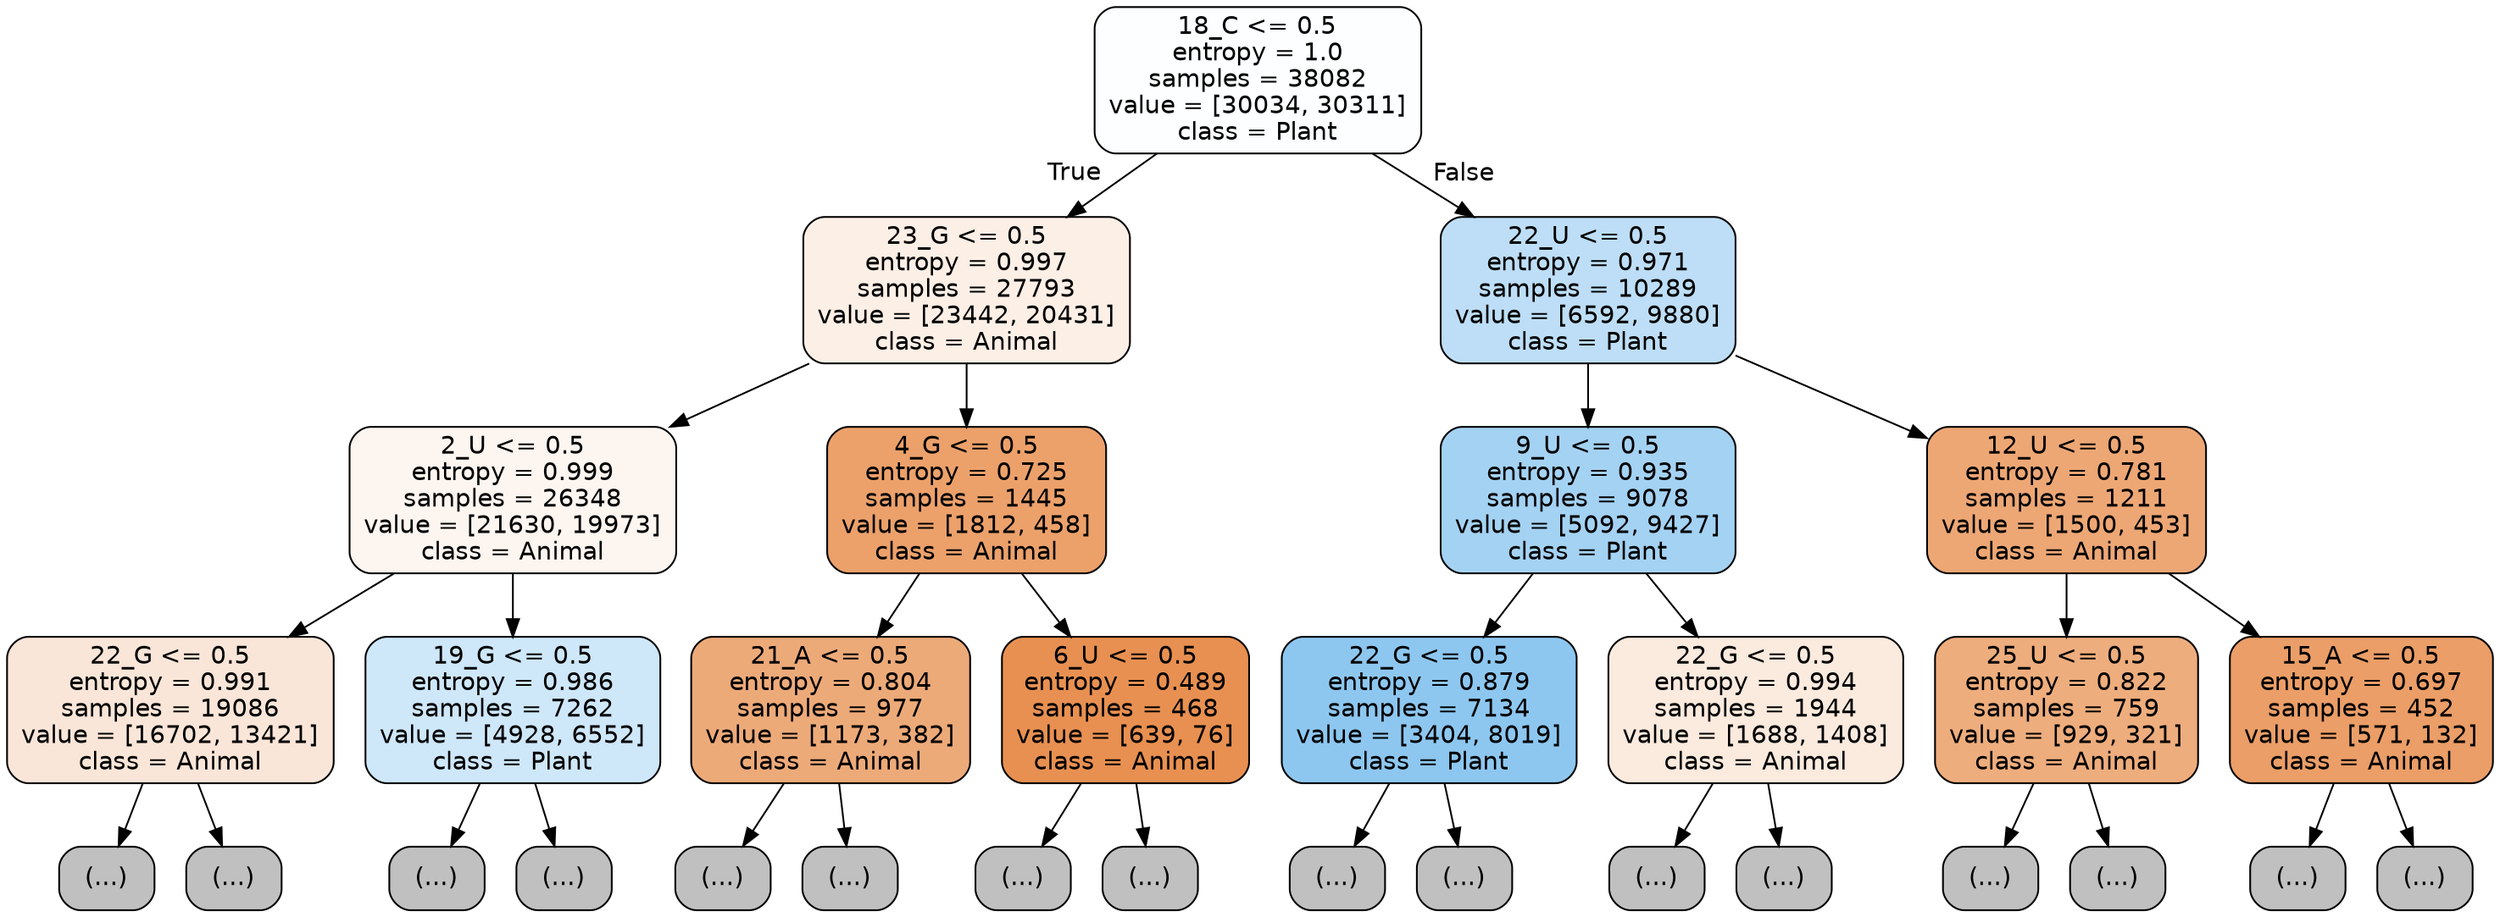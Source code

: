 digraph Tree {
node [shape=box, style="filled, rounded", color="black", fontname="helvetica"] ;
edge [fontname="helvetica"] ;
0 [label="18_C <= 0.5\nentropy = 1.0\nsamples = 38082\nvalue = [30034, 30311]\nclass = Plant", fillcolor="#fdfeff"] ;
1 [label="23_G <= 0.5\nentropy = 0.997\nsamples = 27793\nvalue = [23442, 20431]\nclass = Animal", fillcolor="#fcefe6"] ;
0 -> 1 [labeldistance=2.5, labelangle=45, headlabel="True"] ;
2 [label="2_U <= 0.5\nentropy = 0.999\nsamples = 26348\nvalue = [21630, 19973]\nclass = Animal", fillcolor="#fdf5f0"] ;
1 -> 2 ;
3 [label="22_G <= 0.5\nentropy = 0.991\nsamples = 19086\nvalue = [16702, 13421]\nclass = Animal", fillcolor="#fae6d8"] ;
2 -> 3 ;
4 [label="(...)", fillcolor="#C0C0C0"] ;
3 -> 4 ;
8119 [label="(...)", fillcolor="#C0C0C0"] ;
3 -> 8119 ;
9110 [label="19_G <= 0.5\nentropy = 0.986\nsamples = 7262\nvalue = [4928, 6552]\nclass = Plant", fillcolor="#cee7f9"] ;
2 -> 9110 ;
9111 [label="(...)", fillcolor="#C0C0C0"] ;
9110 -> 9111 ;
11430 [label="(...)", fillcolor="#C0C0C0"] ;
9110 -> 11430 ;
12399 [label="4_G <= 0.5\nentropy = 0.725\nsamples = 1445\nvalue = [1812, 458]\nclass = Animal", fillcolor="#eca16b"] ;
1 -> 12399 ;
12400 [label="21_A <= 0.5\nentropy = 0.804\nsamples = 977\nvalue = [1173, 382]\nclass = Animal", fillcolor="#edaa79"] ;
12399 -> 12400 ;
12401 [label="(...)", fillcolor="#C0C0C0"] ;
12400 -> 12401 ;
12728 [label="(...)", fillcolor="#C0C0C0"] ;
12400 -> 12728 ;
12795 [label="6_U <= 0.5\nentropy = 0.489\nsamples = 468\nvalue = [639, 76]\nclass = Animal", fillcolor="#e89051"] ;
12399 -> 12795 ;
12796 [label="(...)", fillcolor="#C0C0C0"] ;
12795 -> 12796 ;
12893 [label="(...)", fillcolor="#C0C0C0"] ;
12795 -> 12893 ;
12944 [label="22_U <= 0.5\nentropy = 0.971\nsamples = 10289\nvalue = [6592, 9880]\nclass = Plant", fillcolor="#bddef6"] ;
0 -> 12944 [labeldistance=2.5, labelangle=-45, headlabel="False"] ;
12945 [label="9_U <= 0.5\nentropy = 0.935\nsamples = 9078\nvalue = [5092, 9427]\nclass = Plant", fillcolor="#a4d2f3"] ;
12944 -> 12945 ;
12946 [label="22_G <= 0.5\nentropy = 0.879\nsamples = 7134\nvalue = [3404, 8019]\nclass = Plant", fillcolor="#8dc7f0"] ;
12945 -> 12946 ;
12947 [label="(...)", fillcolor="#C0C0C0"] ;
12946 -> 12947 ;
14996 [label="(...)", fillcolor="#C0C0C0"] ;
12946 -> 14996 ;
15297 [label="22_G <= 0.5\nentropy = 0.994\nsamples = 1944\nvalue = [1688, 1408]\nclass = Animal", fillcolor="#fbeade"] ;
12945 -> 15297 ;
15298 [label="(...)", fillcolor="#C0C0C0"] ;
15297 -> 15298 ;
16085 [label="(...)", fillcolor="#C0C0C0"] ;
15297 -> 16085 ;
16182 [label="12_U <= 0.5\nentropy = 0.781\nsamples = 1211\nvalue = [1500, 453]\nclass = Animal", fillcolor="#eda775"] ;
12944 -> 16182 ;
16183 [label="25_U <= 0.5\nentropy = 0.822\nsamples = 759\nvalue = [929, 321]\nclass = Animal", fillcolor="#eead7d"] ;
16182 -> 16183 ;
16184 [label="(...)", fillcolor="#C0C0C0"] ;
16183 -> 16184 ;
16451 [label="(...)", fillcolor="#C0C0C0"] ;
16183 -> 16451 ;
16472 [label="15_A <= 0.5\nentropy = 0.697\nsamples = 452\nvalue = [571, 132]\nclass = Animal", fillcolor="#eb9e67"] ;
16182 -> 16472 ;
16473 [label="(...)", fillcolor="#C0C0C0"] ;
16472 -> 16473 ;
16562 [label="(...)", fillcolor="#C0C0C0"] ;
16472 -> 16562 ;
}